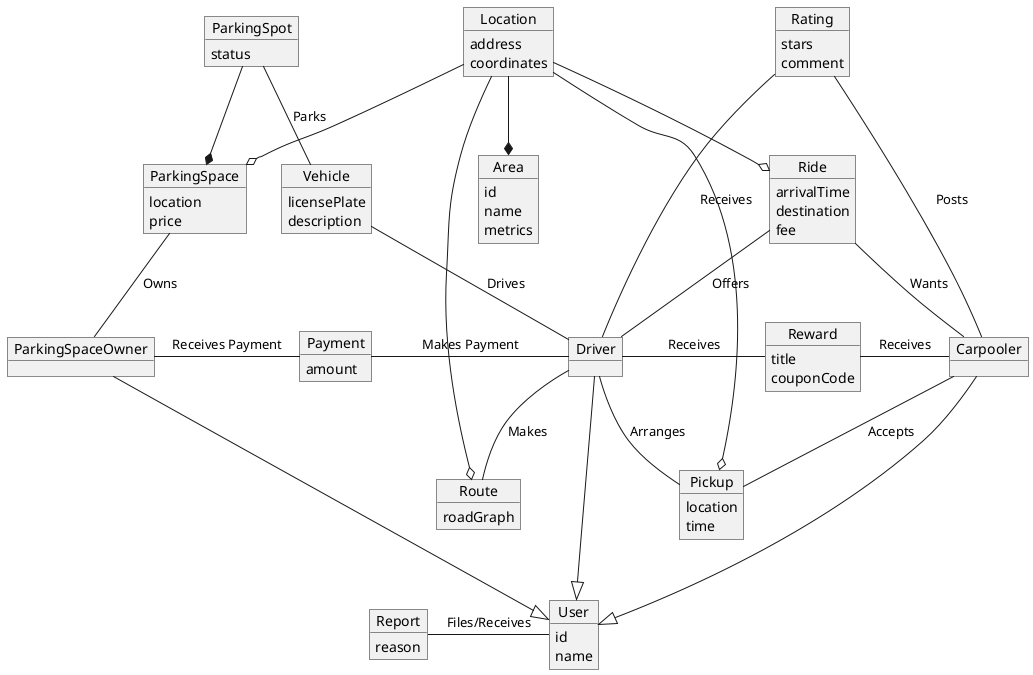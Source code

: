 @startuml
object User {
    id
    name
}

object Driver {
}

Driver --down|> User

object Vehicle {
    licensePlate
    description
}

Driver --up Vehicle: "Drives"

object ParkingSpaceOwner {

}

ParkingSpaceOwner --down|> User

object ParkingSpace {
    location
    price
}

ParkingSpaceOwner --up ParkingSpace: "Owns"

object ParkingSpot {
    status
}

ParkingSpace *--up ParkingSpot

Vehicle --up ParkingSpot: "Parks"

object Carpooler {
}

Carpooler --down|> User

object Ride {
    arrivalTime
    destination
    fee
}

Carpooler --up Ride: "Wants"

Driver --up Ride: "Offers"

Driver --right[hidden] Carpooler

object Payment {
    amount
}

Driver --left Payment: "Makes Payment"
ParkingSpaceOwner --right Payment: "Receives Payment"

object Reward {
    title
    couponCode
}

Reward --left Driver: "Receives"

Reward --right Carpooler: "Receives"

object Rating {
    stars
    comment
}

Ride --up[hidden] Rating

Rating -- Driver: "Receives"

Rating -- Carpooler: "Posts"

object Report {
    reason
}

Report --right User: "Files/Receives"

object Pickup {
    location
    time
}

Driver -- Pickup: "Arranges"
Carpooler -- Pickup: "Accepts"

Reward --up[hidden] Ride
Pickup --up[hidden] Reward

object Route {
    roadGraph
}

Driver -- Route: "Makes"

User --up[hidden] Pickup
User --up[hidden] Route

object Location {
    address
    coordinates
}

Location --o ParkingSpace
Location --o Ride
Location --o Pickup
Location --o Route

object Area {
    id
    name
    metrics
}

Location --* Area

@enduml
